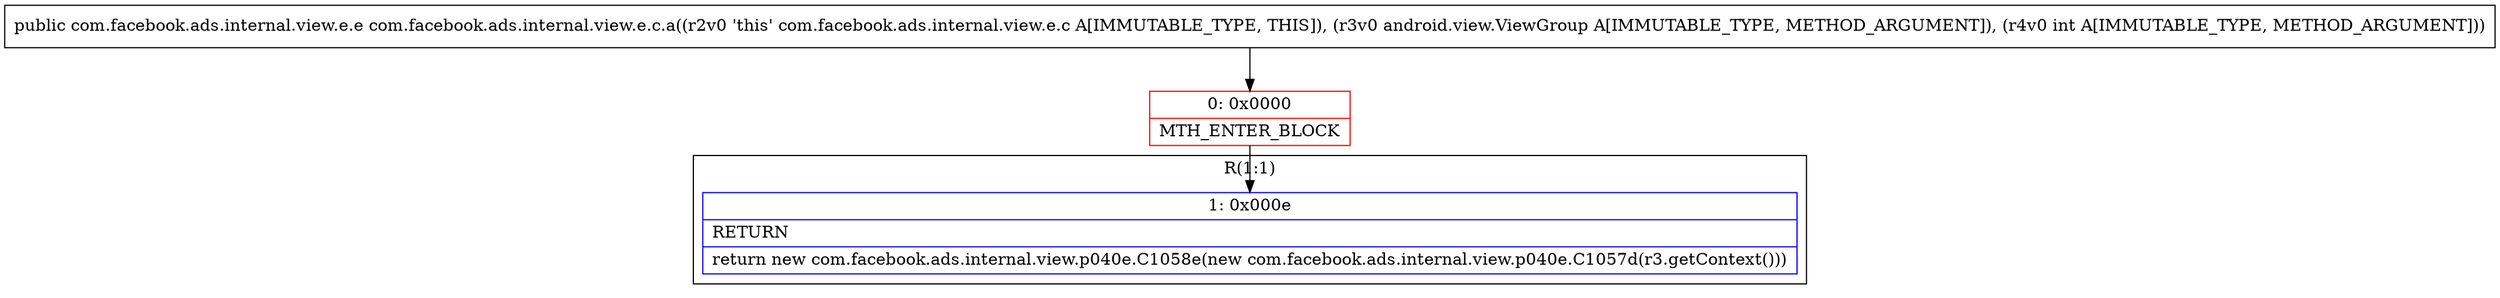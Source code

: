 digraph "CFG forcom.facebook.ads.internal.view.e.c.a(Landroid\/view\/ViewGroup;I)Lcom\/facebook\/ads\/internal\/view\/e\/e;" {
subgraph cluster_Region_1753322020 {
label = "R(1:1)";
node [shape=record,color=blue];
Node_1 [shape=record,label="{1\:\ 0x000e|RETURN\l|return new com.facebook.ads.internal.view.p040e.C1058e(new com.facebook.ads.internal.view.p040e.C1057d(r3.getContext()))\l}"];
}
Node_0 [shape=record,color=red,label="{0\:\ 0x0000|MTH_ENTER_BLOCK\l}"];
MethodNode[shape=record,label="{public com.facebook.ads.internal.view.e.e com.facebook.ads.internal.view.e.c.a((r2v0 'this' com.facebook.ads.internal.view.e.c A[IMMUTABLE_TYPE, THIS]), (r3v0 android.view.ViewGroup A[IMMUTABLE_TYPE, METHOD_ARGUMENT]), (r4v0 int A[IMMUTABLE_TYPE, METHOD_ARGUMENT])) }"];
MethodNode -> Node_0;
Node_0 -> Node_1;
}

